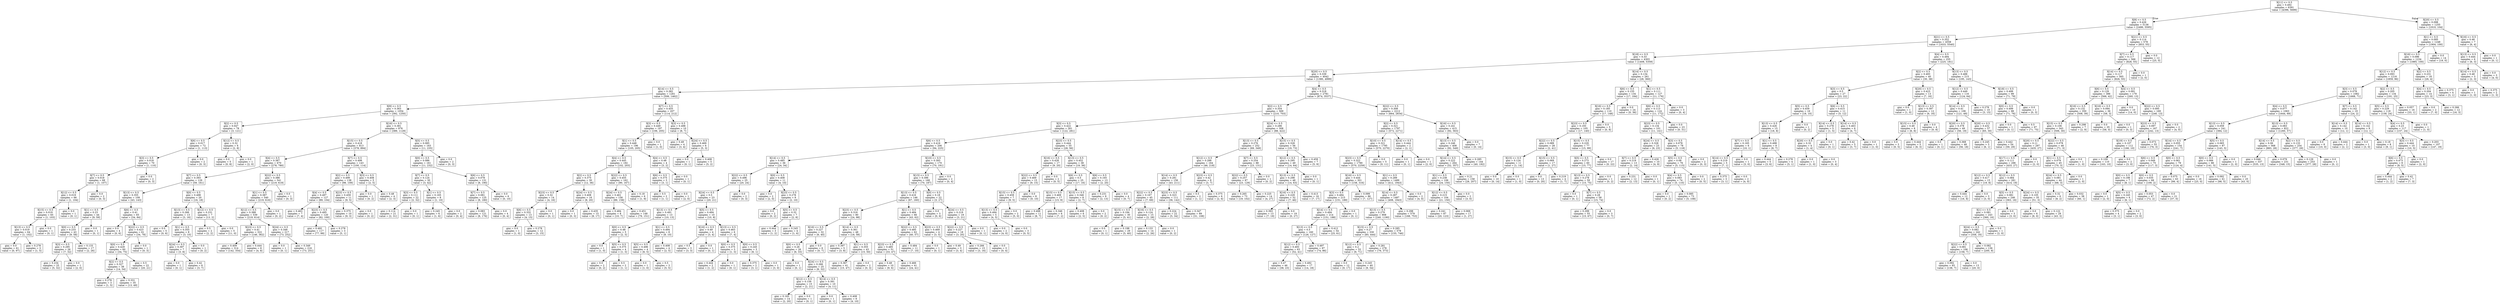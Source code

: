 digraph Tree {
node [shape=box] ;
0 [label="X[11] <= 0.5\ngini = 0.492\nsamples = 6391\nvalue = [4396, 5699]"] ;
1 [label="X[8] <= 0.5\ngini = 0.426\nsamples = 5136\nvalue = [2486, 5595]"] ;
0 -> 1 [labeldistance=2.5, labelangle=45, headlabel="True"] ;
2 [label="X[21] <= 0.5\ngini = 0.352\nsamples = 4558\nvalue = [1633, 5540]"] ;
1 -> 2 ;
3 [label="X[18] <= 0.5\ngini = 0.33\nsamples = 4303\nvalue = [1408, 5359]"] ;
2 -> 3 ;
4 [label="X[20] <= 0.5\ngini = 0.339\nsamples = 4042\nvalue = [1380, 4999]"] ;
3 -> 4 ;
5 [label="X[14] <= 0.5\ngini = 0.382\nsamples = 1261\nvalue = [506, 1462]"] ;
4 -> 5 ;
6 [label="X[9] <= 0.5\ngini = 0.363\nsamples = 1054\nvalue = [392, 1250]"] ;
5 -> 6 ;
7 [label="X[2] <= 0.5\ngini = 0.047\nsamples = 78\nvalue = [3, 121]"] ;
6 -> 7 ;
8 [label="X[6] <= 0.5\ngini = 0.017\nsamples = 72\nvalue = [1, 113]"] ;
7 -> 8 ;
9 [label="X[3] <= 0.5\ngini = 0.018\nsamples = 70\nvalue = [1, 110]"] ;
8 -> 9 ;
10 [label="X[7] <= 0.5\ngini = 0.018\nsamples = 68\nvalue = [1, 107]"] ;
9 -> 10 ;
11 [label="X[12] <= 0.5\ngini = 0.019\nsamples = 66\nvalue = [1, 104]"] ;
10 -> 11 ;
12 [label="X[15] <= 0.5\ngini = 0.019\nsamples = 65\nvalue = [1, 103]"] ;
11 -> 12 ;
13 [label="X[13] <= 0.5\ngini = 0.019\nsamples = 64\nvalue = [1, 102]"] ;
12 -> 13 ;
14 [label="gini = 0.0\nsamples = 61\nvalue = [0, 97]"] ;
13 -> 14 ;
15 [label="gini = 0.278\nsamples = 3\nvalue = [1, 5]"] ;
13 -> 15 ;
16 [label="gini = 0.0\nsamples = 1\nvalue = [0, 1]"] ;
12 -> 16 ;
17 [label="gini = 0.0\nsamples = 1\nvalue = [0, 1]"] ;
11 -> 17 ;
18 [label="gini = 0.0\nsamples = 2\nvalue = [0, 3]"] ;
10 -> 18 ;
19 [label="gini = 0.0\nsamples = 2\nvalue = [0, 3]"] ;
9 -> 19 ;
20 [label="gini = 0.0\nsamples = 2\nvalue = [0, 3]"] ;
8 -> 20 ;
21 [label="X[12] <= 0.5\ngini = 0.32\nsamples = 6\nvalue = [2, 8]"] ;
7 -> 21 ;
22 [label="gini = 0.0\nsamples = 5\nvalue = [0, 8]"] ;
21 -> 22 ;
23 [label="gini = 0.0\nsamples = 1\nvalue = [2, 0]"] ;
21 -> 23 ;
24 [label="X[16] <= 0.5\ngini = 0.381\nsamples = 976\nvalue = [389, 1129]"] ;
6 -> 24 ;
25 [label="X[15] <= 0.5\ngini = 0.418\nsamples = 813\nvalue = [378, 894]"] ;
24 -> 25 ;
26 [label="X[4] <= 0.5\ngini = 0.387\nsamples = 670\nvalue = [278, 780]"] ;
25 -> 26 ;
27 [label="X[7] <= 0.5\ngini = 0.393\nsamples = 129\nvalue = [59, 161]"] ;
26 -> 27 ;
28 [label="X[13] <= 0.5\ngini = 0.355\nsamples = 109\nvalue = [43, 143]"] ;
27 -> 28 ;
29 [label="X[1] <= 0.5\ngini = 0.23\nsamples = 44\nvalue = [9, 59]"] ;
28 -> 29 ;
30 [label="X[0] <= 0.5\ngini = 0.233\nsamples = 43\nvalue = [9, 58]"] ;
29 -> 30 ;
31 [label="X[3] <= 0.5\ngini = 0.295\nsamples = 26\nvalue = [7, 32]"] ;
30 -> 31 ;
32 [label="gini = 0.234\nsamples = 25\nvalue = [5, 32]"] ;
31 -> 32 ;
33 [label="gini = 0.0\nsamples = 1\nvalue = [2, 0]"] ;
31 -> 33 ;
34 [label="gini = 0.133\nsamples = 17\nvalue = [2, 26]"] ;
30 -> 34 ;
35 [label="gini = 0.0\nsamples = 1\nvalue = [0, 1]"] ;
29 -> 35 ;
36 [label="X[6] <= 0.5\ngini = 0.41\nsamples = 65\nvalue = [34, 84]"] ;
28 -> 36 ;
37 [label="gini = 0.0\nsamples = 4\nvalue = [0, 6]"] ;
36 -> 37 ;
38 [label="X[22] <= 0.5\ngini = 0.423\nsamples = 61\nvalue = [34, 78]"] ;
36 -> 38 ;
39 [label="X[0] <= 0.5\ngini = 0.429\nsamples = 60\nvalue = [34, 75]"] ;
38 -> 39 ;
40 [label="X[2] <= 0.5\ngini = 0.327\nsamples = 38\nvalue = [14, 54]"] ;
39 -> 40 ;
41 [label="gini = 0.278\nsamples = 3\nvalue = [1, 5]"] ;
40 -> 41 ;
42 [label="gini = 0.331\nsamples = 35\nvalue = [13, 49]"] ;
40 -> 42 ;
43 [label="gini = 0.5\nsamples = 22\nvalue = [20, 21]"] ;
39 -> 43 ;
44 [label="gini = 0.0\nsamples = 1\nvalue = [0, 3]"] ;
38 -> 44 ;
45 [label="X[0] <= 0.5\ngini = 0.498\nsamples = 20\nvalue = [16, 18]"] ;
27 -> 45 ;
46 [label="X[13] <= 0.5\ngini = 0.266\nsamples = 13\nvalue = [3, 16]"] ;
45 -> 46 ;
47 [label="gini = 0.0\nsamples = 5\nvalue = [0, 6]"] ;
46 -> 47 ;
48 [label="X[1] <= 0.5\ngini = 0.355\nsamples = 8\nvalue = [3, 10]"] ;
46 -> 48 ;
49 [label="X[24] <= 0.5\ngini = 0.397\nsamples = 7\nvalue = [3, 8]"] ;
48 -> 49 ;
50 [label="gini = 0.0\nsamples = 1\nvalue = [0, 1]"] ;
49 -> 50 ;
51 [label="gini = 0.42\nsamples = 6\nvalue = [3, 7]"] ;
49 -> 51 ;
52 [label="gini = 0.0\nsamples = 1\nvalue = [0, 2]"] ;
48 -> 52 ;
53 [label="X[12] <= 0.5\ngini = 0.231\nsamples = 7\nvalue = [13, 2]"] ;
45 -> 53 ;
54 [label="gini = 0.5\nsamples = 2\nvalue = [2, 2]"] ;
53 -> 54 ;
55 [label="gini = 0.0\nsamples = 5\nvalue = [11, 0]"] ;
53 -> 55 ;
56 [label="X[22] <= 0.5\ngini = 0.386\nsamples = 541\nvalue = [219, 619]"] ;
26 -> 56 ;
57 [label="X[1] <= 0.5\ngini = 0.387\nsamples = 540\nvalue = [219, 616]"] ;
56 -> 57 ;
58 [label="X[12] <= 0.5\ngini = 0.388\nsamples = 539\nvalue = [219, 614]"] ;
57 -> 58 ;
59 [label="X[23] <= 0.5\ngini = 0.41\nsamples = 322\nvalue = [146, 362]"] ;
58 -> 59 ;
60 [label="gini = 0.409\nsamples = 314\nvalue = [142, 354]"] ;
59 -> 60 ;
61 [label="gini = 0.444\nsamples = 8\nvalue = [4, 8]"] ;
59 -> 61 ;
62 [label="X[24] <= 0.5\ngini = 0.348\nsamples = 217\nvalue = [73, 252]"] ;
58 -> 62 ;
63 [label="gini = 0.0\nsamples = 1\nvalue = [0, 1]"] ;
62 -> 63 ;
64 [label="gini = 0.349\nsamples = 216\nvalue = [73, 251]"] ;
62 -> 64 ;
65 [label="gini = 0.0\nsamples = 1\nvalue = [0, 2]"] ;
57 -> 65 ;
66 [label="gini = 0.0\nsamples = 1\nvalue = [0, 3]"] ;
56 -> 66 ;
67 [label="X[7] <= 0.5\ngini = 0.498\nsamples = 143\nvalue = [100, 114]"] ;
25 -> 67 ;
68 [label="X[2] <= 0.5\ngini = 0.499\nsamples = 138\nvalue = [98, 109]"] ;
67 -> 68 ;
69 [label="X[4] <= 0.5\ngini = 0.497\nsamples = 127\nvalue = [89, 104]"] ;
68 -> 69 ;
70 [label="gini = 0.463\nsamples = 7\nvalue = [7, 4]"] ;
69 -> 70 ;
71 [label="X[23] <= 0.5\ngini = 0.495\nsamples = 120\nvalue = [82, 100]"] ;
69 -> 71 ;
72 [label="gini = 0.492\nsamples = 117\nvalue = [77, 99]"] ;
71 -> 72 ;
73 [label="gini = 0.278\nsamples = 3\nvalue = [5, 1]"] ;
71 -> 73 ;
74 [label="X[23] <= 0.5\ngini = 0.459\nsamples = 11\nvalue = [9, 5]"] ;
68 -> 74 ;
75 [label="gini = 0.375\nsamples = 10\nvalue = [9, 3]"] ;
74 -> 75 ;
76 [label="gini = 0.0\nsamples = 1\nvalue = [0, 2]"] ;
74 -> 76 ;
77 [label="X[3] <= 0.5\ngini = 0.408\nsamples = 5\nvalue = [2, 5]"] ;
67 -> 77 ;
78 [label="gini = 0.0\nsamples = 1\nvalue = [0, 2]"] ;
77 -> 78 ;
79 [label="gini = 0.48\nsamples = 4\nvalue = [2, 3]"] ;
77 -> 79 ;
80 [label="X[5] <= 0.5\ngini = 0.085\nsamples = 163\nvalue = [11, 235]"] ;
24 -> 80 ;
81 [label="X[0] <= 0.5\ngini = 0.086\nsamples = 161\nvalue = [11, 232]"] ;
80 -> 81 ;
82 [label="X[7] <= 0.5\ngini = 0.124\nsamples = 30\nvalue = [3, 42]"] ;
81 -> 82 ;
83 [label="X[3] <= 0.5\ngini = 0.111\nsamples = 22\nvalue = [2, 32]"] ;
82 -> 83 ;
84 [label="gini = 0.114\nsamples = 21\nvalue = [2, 31]"] ;
83 -> 84 ;
85 [label="gini = 0.0\nsamples = 1\nvalue = [0, 1]"] ;
83 -> 85 ;
86 [label="X[1] <= 0.5\ngini = 0.165\nsamples = 8\nvalue = [1, 10]"] ;
82 -> 86 ;
87 [label="gini = 0.245\nsamples = 6\nvalue = [1, 6]"] ;
86 -> 87 ;
88 [label="gini = 0.0\nsamples = 2\nvalue = [0, 4]"] ;
86 -> 88 ;
89 [label="X[6] <= 0.5\ngini = 0.078\nsamples = 131\nvalue = [8, 190]"] ;
81 -> 89 ;
90 [label="X[7] <= 0.5\ngini = 0.081\nsamples = 125\nvalue = [8, 180]"] ;
89 -> 90 ;
91 [label="gini = 0.083\nsamples = 121\nvalue = [8, 176]"] ;
90 -> 91 ;
92 [label="gini = 0.0\nsamples = 4\nvalue = [0, 4]"] ;
90 -> 92 ;
93 [label="gini = 0.0\nsamples = 6\nvalue = [0, 10]"] ;
89 -> 93 ;
94 [label="gini = 0.0\nsamples = 2\nvalue = [0, 3]"] ;
80 -> 94 ;
95 [label="X[7] <= 0.5\ngini = 0.455\nsamples = 207\nvalue = [114, 212]"] ;
5 -> 95 ;
96 [label="X[3] <= 0.5\ngini = 0.449\nsamples = 197\nvalue = [106, 205]"] ;
95 -> 96 ;
97 [label="X[1] <= 0.5\ngini = 0.448\nsamples = 196\nvalue = [105, 205]"] ;
96 -> 97 ;
98 [label="X[4] <= 0.5\ngini = 0.445\nsamples = 192\nvalue = [102, 203]"] ;
97 -> 98 ;
99 [label="X[2] <= 0.5\ngini = 0.375\nsamples = 30\nvalue = [12, 36]"] ;
98 -> 99 ;
100 [label="X[23] <= 0.5\ngini = 0.32\nsamples = 14\nvalue = [4, 16]"] ;
99 -> 100 ;
101 [label="X[6] <= 0.5\ngini = 0.332\nsamples = 13\nvalue = [4, 15]"] ;
100 -> 101 ;
102 [label="gini = 0.0\nsamples = 1\nvalue = [1, 0]"] ;
101 -> 102 ;
103 [label="gini = 0.278\nsamples = 12\nvalue = [3, 15]"] ;
101 -> 103 ;
104 [label="gini = 0.0\nsamples = 1\nvalue = [0, 1]"] ;
100 -> 104 ;
105 [label="X[24] <= 0.5\ngini = 0.408\nsamples = 16\nvalue = [8, 20]"] ;
99 -> 105 ;
106 [label="gini = 0.0\nsamples = 1\nvalue = [0, 3]"] ;
105 -> 106 ;
107 [label="gini = 0.435\nsamples = 15\nvalue = [8, 17]"] ;
105 -> 107 ;
108 [label="X[22] <= 0.5\ngini = 0.455\nsamples = 162\nvalue = [90, 167]"] ;
98 -> 108 ;
109 [label="X[24] <= 0.5\ngini = 0.461\nsamples = 156\nvalue = [89, 158]"] ;
108 -> 109 ;
110 [label="gini = 0.484\nsamples = 8\nvalue = [10, 7]"] ;
109 -> 110 ;
111 [label="gini = 0.451\nsamples = 148\nvalue = [79, 151]"] ;
109 -> 111 ;
112 [label="gini = 0.18\nsamples = 6\nvalue = [1, 9]"] ;
108 -> 112 ;
113 [label="X[4] <= 0.5\ngini = 0.48\nsamples = 4\nvalue = [3, 2]"] ;
97 -> 113 ;
114 [label="X[6] <= 0.5\ngini = 0.375\nsamples = 3\nvalue = [3, 1]"] ;
113 -> 114 ;
115 [label="gini = 0.5\nsamples = 2\nvalue = [1, 1]"] ;
114 -> 115 ;
116 [label="gini = 0.0\nsamples = 1\nvalue = [2, 0]"] ;
114 -> 116 ;
117 [label="gini = 0.0\nsamples = 1\nvalue = [0, 1]"] ;
113 -> 117 ;
118 [label="gini = 0.0\nsamples = 1\nvalue = [1, 0]"] ;
96 -> 118 ;
119 [label="X[3] <= 0.5\ngini = 0.498\nsamples = 10\nvalue = [8, 7]"] ;
95 -> 119 ;
120 [label="gini = 0.49\nsamples = 4\nvalue = [3, 4]"] ;
119 -> 120 ;
121 [label="X[24] <= 0.5\ngini = 0.469\nsamples = 6\nvalue = [5, 3]"] ;
119 -> 121 ;
122 [label="gini = 0.0\nsamples = 1\nvalue = [0, 1]"] ;
121 -> 122 ;
123 [label="gini = 0.408\nsamples = 5\nvalue = [5, 2]"] ;
121 -> 123 ;
124 [label="X[4] <= 0.5\ngini = 0.318\nsamples = 2781\nvalue = [874, 3537]"] ;
4 -> 124 ;
125 [label="X[2] <= 0.5\ngini = 0.354\nsamples = 569\nvalue = [210, 703]"] ;
124 -> 125 ;
126 [label="X[3] <= 0.5\ngini = 0.422\nsamples = 261\nvalue = [122, 281]"] ;
125 -> 126 ;
127 [label="X[6] <= 0.5\ngini = 0.416\nsamples = 206\nvalue = [94, 225]"] ;
126 -> 127 ;
128 [label="X[14] <= 0.5\ngini = 0.485\nsamples = 36\nvalue = [24, 34]"] ;
127 -> 128 ;
129 [label="X[22] <= 0.5\ngini = 0.496\nsamples = 25\nvalue = [20, 24]"] ;
128 -> 129 ;
130 [label="X[24] <= 0.5\ngini = 0.5\nsamples = 23\nvalue = [20, 21]"] ;
129 -> 130 ;
131 [label="X[13] <= 0.5\ngini = 0.491\nsamples = 13\nvalue = [10, 13]"] ;
130 -> 131 ;
132 [label="X[0] <= 0.5\ngini = 0.48\nsamples = 5\nvalue = [2, 3]"] ;
131 -> 132 ;
133 [label="gini = 0.0\nsamples = 1\nvalue = [1, 0]"] ;
132 -> 133 ;
134 [label="X[5] <= 0.5\ngini = 0.375\nsamples = 4\nvalue = [1, 3]"] ;
132 -> 134 ;
135 [label="gini = 0.0\nsamples = 2\nvalue = [0, 2]"] ;
134 -> 135 ;
136 [label="gini = 0.5\nsamples = 2\nvalue = [1, 1]"] ;
134 -> 136 ;
137 [label="X[1] <= 0.5\ngini = 0.494\nsamples = 8\nvalue = [8, 10]"] ;
131 -> 137 ;
138 [label="X[5] <= 0.5\ngini = 0.496\nsamples = 4\nvalue = [6, 5]"] ;
137 -> 138 ;
139 [label="gini = 0.0\nsamples = 1\nvalue = [1, 0]"] ;
138 -> 139 ;
140 [label="gini = 0.5\nsamples = 3\nvalue = [5, 5]"] ;
138 -> 140 ;
141 [label="gini = 0.408\nsamples = 4\nvalue = [2, 5]"] ;
137 -> 141 ;
142 [label="X[5] <= 0.5\ngini = 0.494\nsamples = 10\nvalue = [10, 8]"] ;
130 -> 142 ;
143 [label="X[16] <= 0.5\ngini = 0.49\nsamples = 4\nvalue = [3, 4]"] ;
142 -> 143 ;
144 [label="gini = 0.5\nsamples = 3\nvalue = [3, 3]"] ;
143 -> 144 ;
145 [label="gini = 0.0\nsamples = 1\nvalue = [0, 1]"] ;
143 -> 145 ;
146 [label="X[13] <= 0.5\ngini = 0.463\nsamples = 6\nvalue = [7, 4]"] ;
142 -> 146 ;
147 [label="X[0] <= 0.5\ngini = 0.375\nsamples = 3\nvalue = [1, 3]"] ;
146 -> 147 ;
148 [label="gini = 0.444\nsamples = 2\nvalue = [1, 2]"] ;
147 -> 148 ;
149 [label="gini = 0.0\nsamples = 1\nvalue = [0, 1]"] ;
147 -> 149 ;
150 [label="X[0] <= 0.5\ngini = 0.245\nsamples = 3\nvalue = [6, 1]"] ;
146 -> 150 ;
151 [label="gini = 0.375\nsamples = 2\nvalue = [3, 1]"] ;
150 -> 151 ;
152 [label="gini = 0.0\nsamples = 1\nvalue = [3, 0]"] ;
150 -> 152 ;
153 [label="gini = 0.0\nsamples = 2\nvalue = [0, 3]"] ;
129 -> 153 ;
154 [label="X[0] <= 0.5\ngini = 0.408\nsamples = 11\nvalue = [4, 10]"] ;
128 -> 154 ;
155 [label="gini = 0.0\nsamples = 2\nvalue = [2, 0]"] ;
154 -> 155 ;
156 [label="X[23] <= 0.5\ngini = 0.278\nsamples = 9\nvalue = [2, 10]"] ;
154 -> 156 ;
157 [label="gini = 0.0\nsamples = 2\nvalue = [0, 2]"] ;
156 -> 157 ;
158 [label="X[5] <= 0.5\ngini = 0.32\nsamples = 7\nvalue = [2, 8]"] ;
156 -> 158 ;
159 [label="gini = 0.444\nsamples = 3\nvalue = [1, 2]"] ;
158 -> 159 ;
160 [label="gini = 0.245\nsamples = 4\nvalue = [1, 6]"] ;
158 -> 160 ;
161 [label="X[10] <= 0.5\ngini = 0.393\nsamples = 170\nvalue = [70, 191]"] ;
127 -> 161 ;
162 [label="X[15] <= 0.5\ngini = 0.396\nsamples = 168\nvalue = [70, 187]"] ;
161 -> 162 ;
163 [label="X[13] <= 0.5\ngini = 0.416\nsamples = 146\nvalue = [67, 160]"] ;
162 -> 163 ;
164 [label="X[23] <= 0.5\ngini = 0.316\nsamples = 80\nvalue = [24, 98]"] ;
163 -> 164 ;
165 [label="X[16] <= 0.5\ngini = 0.227\nsamples = 32\nvalue = [6, 40]"] ;
164 -> 165 ;
166 [label="X[0] <= 0.5\ngini = 0.26\nsamples = 26\nvalue = [6, 33]"] ;
165 -> 166 ;
167 [label="gini = 0.0\nsamples = 1\nvalue = [0, 1]"] ;
166 -> 167 ;
168 [label="X[24] <= 0.5\ngini = 0.266\nsamples = 25\nvalue = [6, 32]"] ;
166 -> 168 ;
169 [label="X[12] <= 0.5\ngini = 0.159\nsamples = 15\nvalue = [2, 21]"] ;
168 -> 169 ;
170 [label="gini = 0.165\nsamples = 14\nvalue = [2, 20]"] ;
169 -> 170 ;
171 [label="gini = 0.0\nsamples = 1\nvalue = [0, 1]"] ;
169 -> 171 ;
172 [label="X[14] <= 0.5\ngini = 0.391\nsamples = 10\nvalue = [4, 11]"] ;
168 -> 172 ;
173 [label="gini = 0.0\nsamples = 1\nvalue = [0, 1]"] ;
172 -> 173 ;
174 [label="gini = 0.408\nsamples = 9\nvalue = [4, 10]"] ;
172 -> 174 ;
175 [label="gini = 0.0\nsamples = 6\nvalue = [0, 7]"] ;
165 -> 175 ;
176 [label="X[14] <= 0.5\ngini = 0.361\nsamples = 48\nvalue = [18, 58]"] ;
164 -> 176 ;
177 [label="gini = 0.397\nsamples = 5\nvalue = [3, 8]"] ;
176 -> 177 ;
178 [label="X[1] <= 0.5\ngini = 0.355\nsamples = 43\nvalue = [15, 50]"] ;
176 -> 178 ;
179 [label="gini = 0.367\nsamples = 41\nvalue = [15, 47]"] ;
178 -> 179 ;
180 [label="gini = 0.0\nsamples = 2\nvalue = [0, 3]"] ;
178 -> 180 ;
181 [label="X[1] <= 0.5\ngini = 0.484\nsamples = 66\nvalue = [43, 62]"] ;
163 -> 181 ;
182 [label="X[22] <= 0.5\ngini = 0.485\nsamples = 62\nvalue = [40, 57]"] ;
181 -> 182 ;
183 [label="X[23] <= 0.5\ngini = 0.485\nsamples = 51\nvalue = [33, 47]"] ;
182 -> 183 ;
184 [label="gini = 0.48\nsamples = 10\nvalue = [9, 6]"] ;
183 -> 184 ;
185 [label="gini = 0.466\nsamples = 41\nvalue = [24, 41]"] ;
183 -> 185 ;
186 [label="gini = 0.484\nsamples = 11\nvalue = [7, 10]"] ;
182 -> 186 ;
187 [label="X[23] <= 0.5\ngini = 0.469\nsamples = 4\nvalue = [3, 5]"] ;
181 -> 187 ;
188 [label="gini = 0.0\nsamples = 1\nvalue = [0, 1]"] ;
187 -> 188 ;
189 [label="gini = 0.49\nsamples = 3\nvalue = [3, 4]"] ;
187 -> 189 ;
190 [label="X[0] <= 0.5\ngini = 0.18\nsamples = 22\nvalue = [3, 27]"] ;
162 -> 190 ;
191 [label="gini = 0.0\nsamples = 3\nvalue = [0, 6]"] ;
190 -> 191 ;
192 [label="X[24] <= 0.5\ngini = 0.219\nsamples = 19\nvalue = [3, 21]"] ;
190 -> 192 ;
193 [label="X[22] <= 0.5\ngini = 0.227\nsamples = 18\nvalue = [3, 20]"] ;
192 -> 193 ;
194 [label="gini = 0.266\nsamples = 15\nvalue = [3, 16]"] ;
193 -> 194 ;
195 [label="gini = 0.0\nsamples = 3\nvalue = [0, 4]"] ;
193 -> 195 ;
196 [label="gini = 0.0\nsamples = 1\nvalue = [0, 1]"] ;
192 -> 196 ;
197 [label="gini = 0.0\nsamples = 2\nvalue = [0, 4]"] ;
161 -> 197 ;
198 [label="X[23] <= 0.5\ngini = 0.444\nsamples = 55\nvalue = [28, 56]"] ;
126 -> 198 ;
199 [label="X[16] <= 0.5\ngini = 0.428\nsamples = 17\nvalue = [9, 20]"] ;
198 -> 199 ;
200 [label="X[22] <= 0.5\ngini = 0.469\nsamples = 15\nvalue = [9, 15]"] ;
199 -> 200 ;
201 [label="X[15] <= 0.5\ngini = 0.459\nsamples = 7\nvalue = [9, 5]"] ;
200 -> 201 ;
202 [label="X[13] <= 0.5\ngini = 0.494\nsamples = 5\nvalue = [4, 5]"] ;
201 -> 202 ;
203 [label="gini = 0.0\nsamples = 2\nvalue = [4, 0]"] ;
202 -> 203 ;
204 [label="gini = 0.0\nsamples = 3\nvalue = [0, 5]"] ;
202 -> 204 ;
205 [label="gini = 0.0\nsamples = 2\nvalue = [5, 0]"] ;
201 -> 205 ;
206 [label="gini = 0.0\nsamples = 8\nvalue = [0, 10]"] ;
200 -> 206 ;
207 [label="gini = 0.0\nsamples = 2\nvalue = [0, 5]"] ;
199 -> 207 ;
208 [label="X[13] <= 0.5\ngini = 0.452\nsamples = 38\nvalue = [19, 36]"] ;
198 -> 208 ;
209 [label="X[6] <= 0.5\ngini = 0.5\nsamples = 25\nvalue = [17, 16]"] ;
208 -> 209 ;
210 [label="X[15] <= 0.5\ngini = 0.469\nsamples = 17\nvalue = [15, 9]"] ;
209 -> 210 ;
211 [label="gini = 0.498\nsamples = 11\nvalue = [8, 7]"] ;
210 -> 211 ;
212 [label="gini = 0.346\nsamples = 6\nvalue = [7, 2]"] ;
210 -> 212 ;
213 [label="X[15] <= 0.5\ngini = 0.346\nsamples = 8\nvalue = [2, 7]"] ;
209 -> 213 ;
214 [label="gini = 0.408\nsamples = 6\nvalue = [2, 5]"] ;
213 -> 214 ;
215 [label="gini = 0.0\nsamples = 2\nvalue = [0, 2]"] ;
213 -> 215 ;
216 [label="X[6] <= 0.5\ngini = 0.165\nsamples = 13\nvalue = [2, 20]"] ;
208 -> 216 ;
217 [label="gini = 0.231\nsamples = 9\nvalue = [2, 13]"] ;
216 -> 217 ;
218 [label="gini = 0.0\nsamples = 4\nvalue = [0, 7]"] ;
216 -> 218 ;
219 [label="X[24] <= 0.5\ngini = 0.286\nsamples = 308\nvalue = [88, 422]"] ;
125 -> 219 ;
220 [label="X[13] <= 0.5\ngini = 0.276\nsamples = 252\nvalue = [69, 349]"] ;
219 -> 220 ;
221 [label="X[12] <= 0.5\ngini = 0.288\nsamples = 164\nvalue = [46, 218]"] ;
220 -> 221 ;
222 [label="X[14] <= 0.5\ngini = 0.281\nsamples = 156\nvalue = [43, 211]"] ;
221 -> 222 ;
223 [label="X[22] <= 0.5\ngini = 0.167\nsamples = 45\nvalue = [7, 69]"] ;
222 -> 223 ;
224 [label="X[15] <= 0.5\ngini = 0.194\nsamples = 30\nvalue = [5, 41]"] ;
223 -> 224 ;
225 [label="gini = 0.0\nsamples = 1\nvalue = [0, 1]"] ;
224 -> 225 ;
226 [label="gini = 0.198\nsamples = 29\nvalue = [5, 40]"] ;
224 -> 226 ;
227 [label="X[16] <= 0.5\ngini = 0.124\nsamples = 15\nvalue = [2, 28]"] ;
223 -> 227 ;
228 [label="gini = 0.133\nsamples = 14\nvalue = [2, 26]"] ;
227 -> 228 ;
229 [label="gini = 0.0\nsamples = 1\nvalue = [0, 2]"] ;
227 -> 229 ;
230 [label="X[23] <= 0.5\ngini = 0.323\nsamples = 111\nvalue = [36, 142]"] ;
222 -> 230 ;
231 [label="gini = 0.224\nsamples = 22\nvalue = [5, 34]"] ;
230 -> 231 ;
232 [label="gini = 0.347\nsamples = 89\nvalue = [31, 108]"] ;
230 -> 232 ;
233 [label="X[23] <= 0.5\ngini = 0.42\nsamples = 8\nvalue = [3, 7]"] ;
221 -> 233 ;
234 [label="gini = 0.5\nsamples = 2\nvalue = [1, 1]"] ;
233 -> 234 ;
235 [label="gini = 0.375\nsamples = 6\nvalue = [2, 6]"] ;
233 -> 235 ;
236 [label="X[7] <= 0.5\ngini = 0.254\nsamples = 88\nvalue = [23, 131]"] ;
220 -> 236 ;
237 [label="X[22] <= 0.5\ngini = 0.257\nsamples = 87\nvalue = [23, 129]"] ;
236 -> 237 ;
238 [label="gini = 0.265\nsamples = 73\nvalue = [19, 102]"] ;
237 -> 238 ;
239 [label="gini = 0.225\nsamples = 14\nvalue = [4, 27]"] ;
237 -> 239 ;
240 [label="gini = 0.0\nsamples = 1\nvalue = [0, 2]"] ;
236 -> 240 ;
241 [label="X[15] <= 0.5\ngini = 0.328\nsamples = 56\nvalue = [19, 73]"] ;
219 -> 241 ;
242 [label="X[12] <= 0.5\ngini = 0.295\nsamples = 49\nvalue = [14, 64]"] ;
241 -> 242 ;
243 [label="X[13] <= 0.5\ngini = 0.298\nsamples = 48\nvalue = [14, 63]"] ;
242 -> 243 ;
244 [label="X[16] <= 0.5\ngini = 0.229\nsamples = 32\nvalue = [7, 46]"] ;
243 -> 244 ;
245 [label="gini = 0.393\nsamples = 13\nvalue = [7, 19]"] ;
244 -> 245 ;
246 [label="gini = 0.0\nsamples = 19\nvalue = [0, 27]"] ;
244 -> 246 ;
247 [label="gini = 0.413\nsamples = 16\nvalue = [7, 17]"] ;
243 -> 247 ;
248 [label="gini = 0.0\nsamples = 1\nvalue = [0, 1]"] ;
242 -> 248 ;
249 [label="gini = 0.459\nsamples = 7\nvalue = [5, 9]"] ;
241 -> 249 ;
250 [label="X[22] <= 0.5\ngini = 0.308\nsamples = 2212\nvalue = [664, 2834]"] ;
124 -> 250 ;
251 [label="X[2] <= 0.5\ngini = 0.321\nsamples = 1797\nvalue = [572, 2271]"] ;
250 -> 251 ;
252 [label="X[10] <= 0.5\ngini = 0.321\nsamples = 1795\nvalue = [570, 2270]"] ;
251 -> 252 ;
253 [label="X[23] <= 0.5\ngini = 0.322\nsamples = 1790\nvalue = [570, 2259]"] ;
252 -> 253 ;
254 [label="X[16] <= 0.5\ngini = 0.444\nsamples = 301\nvalue = [158, 316]"] ;
253 -> 254 ;
255 [label="X[3] <= 0.5\ngini = 0.494\nsamples = 215\nvalue = [151, 189]"] ;
254 -> 255 ;
256 [label="X[14] <= 0.5\ngini = 0.494\nsamples = 214\nvalue = [151, 188]"] ;
255 -> 256 ;
257 [label="X[13] <= 0.5\ngini = 0.5\nsamples = 160\nvalue = [126, 127]"] ;
256 -> 257 ;
258 [label="X[12] <= 0.5\ngini = 0.493\nsamples = 63\nvalue = [52, 41]"] ;
257 -> 258 ;
259 [label="gini = 0.47\nsamples = 46\nvalue = [38, 23]"] ;
258 -> 259 ;
260 [label="gini = 0.492\nsamples = 17\nvalue = [14, 18]"] ;
258 -> 260 ;
261 [label="gini = 0.497\nsamples = 97\nvalue = [74, 86]"] ;
257 -> 261 ;
262 [label="gini = 0.412\nsamples = 54\nvalue = [25, 61]"] ;
256 -> 262 ;
263 [label="gini = 0.0\nsamples = 1\nvalue = [0, 1]"] ;
255 -> 263 ;
264 [label="gini = 0.099\nsamples = 86\nvalue = [7, 127]"] ;
254 -> 264 ;
265 [label="X[1] <= 0.5\ngini = 0.289\nsamples = 1489\nvalue = [412, 1943]"] ;
253 -> 265 ;
266 [label="X[14] <= 0.5\ngini = 0.287\nsamples = 1487\nvalue = [408, 1943]"] ;
265 -> 266 ;
267 [label="X[13] <= 0.5\ngini = 0.279\nsamples = 908\nvalue = [240, 1190]"] ;
266 -> 267 ;
268 [label="X[15] <= 0.5\ngini = 0.27\nsamples = 330\nvalue = [85, 444]"] ;
267 -> 268 ;
269 [label="X[12] <= 0.5\ngini = 0.2\nsamples = 52\nvalue = [9, 71]"] ;
268 -> 269 ;
270 [label="gini = 0.0\nsamples = 12\nvalue = [0, 17]"] ;
269 -> 270 ;
271 [label="gini = 0.245\nsamples = 40\nvalue = [9, 54]"] ;
269 -> 271 ;
272 [label="gini = 0.281\nsamples = 278\nvalue = [76, 373]"] ;
268 -> 272 ;
273 [label="gini = 0.285\nsamples = 578\nvalue = [155, 746]"] ;
267 -> 273 ;
274 [label="gini = 0.298\nsamples = 579\nvalue = [168, 753]"] ;
266 -> 274 ;
275 [label="gini = 0.0\nsamples = 2\nvalue = [4, 0]"] ;
265 -> 275 ;
276 [label="gini = 0.0\nsamples = 5\nvalue = [0, 11]"] ;
252 -> 276 ;
277 [label="X[14] <= 0.5\ngini = 0.444\nsamples = 2\nvalue = [2, 1]"] ;
251 -> 277 ;
278 [label="gini = 0.0\nsamples = 1\nvalue = [0, 1]"] ;
277 -> 278 ;
279 [label="gini = 0.0\nsamples = 1\nvalue = [2, 0]"] ;
277 -> 279 ;
280 [label="X[16] <= 0.5\ngini = 0.241\nsamples = 415\nvalue = [92, 563]"] ;
250 -> 280 ;
281 [label="X[13] <= 0.5\ngini = 0.246\nsamples = 408\nvalue = [92, 549]"] ;
280 -> 281 ;
282 [label="X[14] <= 0.5\ngini = 0.222\nsamples = 264\nvalue = [52, 357]"] ;
281 -> 282 ;
283 [label="X[1] <= 0.5\ngini = 0.238\nsamples = 106\nvalue = [24, 150]"] ;
282 -> 283 ;
284 [label="X[12] <= 0.5\ngini = 0.215\nsamples = 104\nvalue = [21, 150]"] ;
283 -> 284 ;
285 [label="gini = 0.241\nsamples = 87\nvalue = [20, 123]"] ;
284 -> 285 ;
286 [label="gini = 0.069\nsamples = 17\nvalue = [1, 27]"] ;
284 -> 286 ;
287 [label="gini = 0.0\nsamples = 2\nvalue = [3, 0]"] ;
283 -> 287 ;
288 [label="gini = 0.21\nsamples = 158\nvalue = [28, 207]"] ;
282 -> 288 ;
289 [label="gini = 0.285\nsamples = 144\nvalue = [40, 192]"] ;
281 -> 289 ;
290 [label="gini = 0.0\nsamples = 7\nvalue = [0, 14]"] ;
280 -> 290 ;
291 [label="X[14] <= 0.5\ngini = 0.134\nsamples = 261\nvalue = [28, 360]"] ;
3 -> 291 ;
292 [label="X[6] <= 0.5\ngini = 0.155\nsamples = 134\nvalue = [17, 184]"] ;
291 -> 292 ;
293 [label="X[16] <= 0.5\ngini = 0.185\nsamples = 110\nvalue = [17, 148]"] ;
292 -> 293 ;
294 [label="X[23] <= 0.5\ngini = 0.193\nsamples = 105\nvalue = [17, 140]"] ;
293 -> 294 ;
295 [label="X[22] <= 0.5\ngini = 0.089\nsamples = 28\nvalue = [2, 41]"] ;
294 -> 295 ;
296 [label="X[15] <= 0.5\ngini = 0.124\nsamples = 11\nvalue = [1, 14]"] ;
295 -> 296 ;
297 [label="gini = 0.0\nsamples = 10\nvalue = [0, 14]"] ;
296 -> 297 ;
298 [label="gini = 0.0\nsamples = 1\nvalue = [1, 0]"] ;
296 -> 298 ;
299 [label="X[15] <= 0.5\ngini = 0.069\nsamples = 17\nvalue = [1, 27]"] ;
295 -> 299 ;
300 [label="gini = 0.0\nsamples = 13\nvalue = [0, 20]"] ;
299 -> 300 ;
301 [label="gini = 0.219\nsamples = 4\nvalue = [1, 7]"] ;
299 -> 301 ;
302 [label="X[15] <= 0.5\ngini = 0.229\nsamples = 77\nvalue = [15, 99]"] ;
294 -> 302 ;
303 [label="X[5] <= 0.5\ngini = 0.273\nsamples = 60\nvalue = [15, 77]"] ;
302 -> 303 ;
304 [label="X[13] <= 0.5\ngini = 0.278\nsamples = 59\nvalue = [15, 75]"] ;
303 -> 304 ;
305 [label="gini = 0.0\nsamples = 1\nvalue = [0, 1]"] ;
304 -> 305 ;
306 [label="X[7] <= 0.5\ngini = 0.28\nsamples = 58\nvalue = [15, 74]"] ;
304 -> 306 ;
307 [label="gini = 0.299\nsamples = 55\nvalue = [15, 67]"] ;
306 -> 307 ;
308 [label="gini = 0.0\nsamples = 3\nvalue = [0, 7]"] ;
306 -> 308 ;
309 [label="gini = 0.0\nsamples = 1\nvalue = [0, 2]"] ;
303 -> 309 ;
310 [label="gini = 0.0\nsamples = 17\nvalue = [0, 22]"] ;
302 -> 310 ;
311 [label="gini = 0.0\nsamples = 5\nvalue = [0, 8]"] ;
293 -> 311 ;
312 [label="gini = 0.0\nsamples = 24\nvalue = [0, 36]"] ;
292 -> 312 ;
313 [label="X[1] <= 0.5\ngini = 0.111\nsamples = 127\nvalue = [11, 176]"] ;
291 -> 313 ;
314 [label="X[6] <= 0.5\ngini = 0.113\nsamples = 124\nvalue = [11, 172]"] ;
313 -> 314 ;
315 [label="X[23] <= 0.5\ngini = 0.134\nsamples = 101\nvalue = [11, 141]"] ;
314 -> 315 ;
316 [label="X[24] <= 0.5\ngini = 0.328\nsamples = 23\nvalue = [6, 23]"] ;
315 -> 316 ;
317 [label="X[7] <= 0.5\ngini = 0.219\nsamples = 13\nvalue = [2, 14]"] ;
316 -> 317 ;
318 [label="gini = 0.231\nsamples = 12\nvalue = [2, 13]"] ;
317 -> 318 ;
319 [label="gini = 0.0\nsamples = 1\nvalue = [0, 1]"] ;
317 -> 319 ;
320 [label="gini = 0.426\nsamples = 10\nvalue = [4, 9]"] ;
316 -> 320 ;
321 [label="X[3] <= 0.5\ngini = 0.078\nsamples = 78\nvalue = [5, 118]"] ;
315 -> 321 ;
322 [label="X[5] <= 0.5\ngini = 0.08\nsamples = 76\nvalue = [5, 115]"] ;
321 -> 322 ;
323 [label="X[4] <= 0.5\ngini = 0.083\nsamples = 74\nvalue = [5, 110]"] ;
322 -> 323 ;
324 [label="gini = 0.0\nsamples = 1\nvalue = [0, 2]"] ;
323 -> 324 ;
325 [label="gini = 0.085\nsamples = 73\nvalue = [5, 108]"] ;
323 -> 325 ;
326 [label="gini = 0.0\nsamples = 2\nvalue = [0, 5]"] ;
322 -> 326 ;
327 [label="gini = 0.0\nsamples = 2\nvalue = [0, 3]"] ;
321 -> 327 ;
328 [label="gini = 0.0\nsamples = 23\nvalue = [0, 31]"] ;
314 -> 328 ;
329 [label="gini = 0.0\nsamples = 3\nvalue = [0, 4]"] ;
313 -> 329 ;
330 [label="X[4] <= 0.5\ngini = 0.494\nsamples = 255\nvalue = [225, 181]"] ;
2 -> 330 ;
331 [label="X[2] <= 0.5\ngini = 0.493\nsamples = 40\nvalue = [30, 38]"] ;
330 -> 331 ;
332 [label="X[3] <= 0.5\ngini = 0.5\nsamples = 27\nvalue = [23, 22]"] ;
331 -> 332 ;
333 [label="X[5] <= 0.5\ngini = 0.459\nsamples = 16\nvalue = [18, 10]"] ;
332 -> 333 ;
334 [label="X[13] <= 0.5\ngini = 0.426\nsamples = 15\nvalue = [18, 8]"] ;
333 -> 334 ;
335 [label="X[7] <= 0.5\ngini = 0.165\nsamples = 6\nvalue = [10, 1]"] ;
334 -> 335 ;
336 [label="X[14] <= 0.5\ngini = 0.219\nsamples = 5\nvalue = [7, 1]"] ;
335 -> 336 ;
337 [label="gini = 0.375\nsamples = 3\nvalue = [3, 1]"] ;
336 -> 337 ;
338 [label="gini = 0.0\nsamples = 2\nvalue = [4, 0]"] ;
336 -> 338 ;
339 [label="gini = 0.0\nsamples = 1\nvalue = [3, 0]"] ;
335 -> 339 ;
340 [label="X[1] <= 0.5\ngini = 0.498\nsamples = 9\nvalue = [8, 7]"] ;
334 -> 340 ;
341 [label="gini = 0.444\nsamples = 5\nvalue = [3, 6]"] ;
340 -> 341 ;
342 [label="gini = 0.278\nsamples = 4\nvalue = [5, 1]"] ;
340 -> 342 ;
343 [label="gini = 0.0\nsamples = 1\nvalue = [0, 2]"] ;
333 -> 343 ;
344 [label="X[6] <= 0.5\ngini = 0.415\nsamples = 11\nvalue = [5, 12]"] ;
332 -> 344 ;
345 [label="X[14] <= 0.5\ngini = 0.278\nsamples = 5\nvalue = [1, 5]"] ;
344 -> 345 ;
346 [label="X[20] <= 0.5\ngini = 0.32\nsamples = 4\nvalue = [1, 4]"] ;
345 -> 346 ;
347 [label="gini = 0.0\nsamples = 1\nvalue = [1, 0]"] ;
346 -> 347 ;
348 [label="gini = 0.0\nsamples = 3\nvalue = [0, 4]"] ;
346 -> 348 ;
349 [label="gini = 0.0\nsamples = 1\nvalue = [0, 1]"] ;
345 -> 349 ;
350 [label="X[14] <= 0.5\ngini = 0.463\nsamples = 6\nvalue = [4, 7]"] ;
344 -> 350 ;
351 [label="gini = 0.42\nsamples = 5\nvalue = [3, 7]"] ;
350 -> 351 ;
352 [label="gini = 0.0\nsamples = 1\nvalue = [1, 0]"] ;
350 -> 352 ;
353 [label="X[20] <= 0.5\ngini = 0.423\nsamples = 13\nvalue = [7, 16]"] ;
331 -> 353 ;
354 [label="gini = 0.0\nsamples = 1\nvalue = [1, 0]"] ;
353 -> 354 ;
355 [label="X[13] <= 0.5\ngini = 0.397\nsamples = 12\nvalue = [6, 16]"] ;
353 -> 355 ;
356 [label="X[15] <= 0.5\ngini = 0.49\nsamples = 8\nvalue = [6, 8]"] ;
355 -> 356 ;
357 [label="gini = 0.0\nsamples = 3\nvalue = [0, 5]"] ;
356 -> 357 ;
358 [label="gini = 0.444\nsamples = 5\nvalue = [6, 3]"] ;
356 -> 358 ;
359 [label="gini = 0.0\nsamples = 4\nvalue = [0, 8]"] ;
355 -> 359 ;
360 [label="X[13] <= 0.5\ngini = 0.488\nsamples = 215\nvalue = [195, 143]"] ;
330 -> 360 ;
361 [label="X[12] <= 0.5\ngini = 0.449\nsamples = 116\nvalue = [124, 64]"] ;
360 -> 361 ;
362 [label="X[14] <= 0.5\ngini = 0.41\nsamples = 106\nvalue = [121, 49]"] ;
361 -> 362 ;
363 [label="X[20] <= 0.5\ngini = 0.378\nsamples = 49\nvalue = [56, 19]"] ;
362 -> 363 ;
364 [label="gini = 0.0\nsamples = 1\nvalue = [0, 1]"] ;
363 -> 364 ;
365 [label="gini = 0.368\nsamples = 48\nvalue = [56, 18]"] ;
363 -> 365 ;
366 [label="X[20] <= 0.5\ngini = 0.432\nsamples = 57\nvalue = [65, 30]"] ;
362 -> 366 ;
367 [label="gini = 0.245\nsamples = 3\nvalue = [6, 1]"] ;
366 -> 367 ;
368 [label="gini = 0.442\nsamples = 54\nvalue = [59, 29]"] ;
366 -> 368 ;
369 [label="gini = 0.278\nsamples = 10\nvalue = [3, 15]"] ;
361 -> 369 ;
370 [label="X[18] <= 0.5\ngini = 0.499\nsamples = 99\nvalue = [71, 79]"] ;
360 -> 370 ;
371 [label="X[0] <= 0.5\ngini = 0.499\nsamples = 98\nvalue = [71, 76]"] ;
370 -> 371 ;
372 [label="gini = 0.0\nsamples = 1\nvalue = [0, 1]"] ;
371 -> 372 ;
373 [label="gini = 0.5\nsamples = 97\nvalue = [71, 75]"] ;
371 -> 373 ;
374 [label="gini = 0.0\nsamples = 1\nvalue = [0, 3]"] ;
370 -> 374 ;
375 [label="X[21] <= 0.5\ngini = 0.114\nsamples = 578\nvalue = [853, 55]"] ;
1 -> 375 ;
376 [label="X[7] <= 0.5\ngini = 0.117\nsamples = 566\nvalue = [828, 55]"] ;
375 -> 376 ;
377 [label="X[14] <= 0.5\ngini = 0.117\nsamples = 565\nvalue = [826, 55]"] ;
376 -> 377 ;
378 [label="X[6] <= 0.5\ngini = 0.129\nsamples = 386\nvalue = [566, 42]"] ;
377 -> 378 ;
379 [label="X[16] <= 0.5\ngini = 0.132\nsamples = 350\nvalue = [508, 39]"] ;
378 -> 379 ;
380 [label="X[15] <= 0.5\ngini = 0.106\nsamples = 343\nvalue = [506, 30]"] ;
379 -> 380 ;
381 [label="X[20] <= 0.5\ngini = 0.11\nsamples = 297\nvalue = [435, 27]"] ;
380 -> 381 ;
382 [label="X[17] <= 0.5\ngini = 0.111\nsamples = 296\nvalue = [433, 27]"] ;
381 -> 382 ;
383 [label="X[12] <= 0.5\ngini = 0.417\nsamples = 15\nvalue = [19, 8]"] ;
382 -> 383 ;
384 [label="gini = 0.444\nsamples = 12\nvalue = [16, 8]"] ;
383 -> 384 ;
385 [label="gini = 0.0\nsamples = 3\nvalue = [3, 0]"] ;
383 -> 385 ;
386 [label="X[12] <= 0.5\ngini = 0.084\nsamples = 281\nvalue = [414, 19]"] ;
382 -> 386 ;
387 [label="X[5] <= 0.5\ngini = 0.081\nsamples = 246\nvalue = [363, 16]"] ;
386 -> 387 ;
388 [label="X[1] <= 0.5\ngini = 0.081\nsamples = 243\nvalue = [360, 16]"] ;
387 -> 388 ;
389 [label="X[24] <= 0.5\ngini = 0.082\nsamples = 242\nvalue = [358, 16]"] ;
388 -> 389 ;
390 [label="X[22] <= 0.5\ngini = 0.081\nsamples = 106\nvalue = [158, 7]"] ;
389 -> 390 ;
391 [label="gini = 0.092\nsamples = 93\nvalue = [138, 7]"] ;
390 -> 391 ;
392 [label="gini = 0.0\nsamples = 13\nvalue = [20, 0]"] ;
390 -> 392 ;
393 [label="gini = 0.082\nsamples = 136\nvalue = [200, 9]"] ;
389 -> 393 ;
394 [label="gini = 0.0\nsamples = 1\nvalue = [2, 0]"] ;
388 -> 394 ;
395 [label="gini = 0.0\nsamples = 3\nvalue = [3, 0]"] ;
387 -> 395 ;
396 [label="X[24] <= 0.5\ngini = 0.105\nsamples = 35\nvalue = [51, 3]"] ;
386 -> 396 ;
397 [label="gini = 0.0\nsamples = 6\nvalue = [8, 0]"] ;
396 -> 397 ;
398 [label="gini = 0.122\nsamples = 29\nvalue = [43, 3]"] ;
396 -> 398 ;
399 [label="gini = 0.0\nsamples = 1\nvalue = [2, 0]"] ;
381 -> 399 ;
400 [label="X[22] <= 0.5\ngini = 0.078\nsamples = 46\nvalue = [71, 3]"] ;
380 -> 400 ;
401 [label="X[1] <= 0.5\ngini = 0.079\nsamples = 45\nvalue = [70, 3]"] ;
400 -> 401 ;
402 [label="X[24] <= 0.5\ngini = 0.081\nsamples = 44\nvalue = [68, 3]"] ;
401 -> 402 ;
403 [label="gini = 0.32\nsamples = 6\nvalue = [8, 2]"] ;
402 -> 403 ;
404 [label="gini = 0.032\nsamples = 38\nvalue = [60, 1]"] ;
402 -> 404 ;
405 [label="gini = 0.0\nsamples = 1\nvalue = [2, 0]"] ;
401 -> 405 ;
406 [label="gini = 0.0\nsamples = 1\nvalue = [1, 0]"] ;
400 -> 406 ;
407 [label="gini = 0.298\nsamples = 7\nvalue = [2, 9]"] ;
379 -> 407 ;
408 [label="X[16] <= 0.5\ngini = 0.094\nsamples = 36\nvalue = [58, 3]"] ;
378 -> 408 ;
409 [label="gini = 0.0\nsamples = 35\nvalue = [58, 0]"] ;
408 -> 409 ;
410 [label="gini = 0.0\nsamples = 1\nvalue = [0, 3]"] ;
408 -> 410 ;
411 [label="X[4] <= 0.5\ngini = 0.091\nsamples = 179\nvalue = [260, 13]"] ;
377 -> 411 ;
412 [label="gini = 0.0\nsamples = 10\nvalue = [14, 0]"] ;
411 -> 412 ;
413 [label="X[22] <= 0.5\ngini = 0.095\nsamples = 169\nvalue = [246, 13]"] ;
411 -> 413 ;
414 [label="X[23] <= 0.5\ngini = 0.097\nsamples = 167\nvalue = [242, 13]"] ;
413 -> 414 ;
415 [label="X[19] <= 0.5\ngini = 0.107\nsamples = 112\nvalue = [166, 10]"] ;
414 -> 415 ;
416 [label="gini = 0.109\nsamples = 110\nvalue = [163, 10]"] ;
415 -> 416 ;
417 [label="gini = 0.0\nsamples = 2\nvalue = [3, 0]"] ;
415 -> 417 ;
418 [label="gini = 0.073\nsamples = 55\nvalue = [76, 3]"] ;
414 -> 418 ;
419 [label="gini = 0.0\nsamples = 2\nvalue = [4, 0]"] ;
413 -> 419 ;
420 [label="gini = 0.0\nsamples = 1\nvalue = [2, 0]"] ;
376 -> 420 ;
421 [label="gini = 0.0\nsamples = 12\nvalue = [25, 0]"] ;
375 -> 421 ;
422 [label="X[20] <= 0.5\ngini = 0.098\nsamples = 1255\nvalue = [1910, 104]"] ;
0 -> 422 [labeldistance=2.5, labelangle=-45, headlabel="False"] ;
423 [label="X[1] <= 0.5\ngini = 0.095\nsamples = 1248\nvalue = [1904, 100]"] ;
422 -> 423 ;
424 [label="X[16] <= 0.5\ngini = 0.096\nsamples = 1234\nvalue = [1885, 100]"] ;
423 -> 424 ;
425 [label="X[12] <= 0.5\ngini = 0.093\nsamples = 1216\nvalue = [1859, 96]"] ;
424 -> 425 ;
426 [label="X[3] <= 0.5\ngini = 0.078\nsamples = 1082\nvalue = [1668, 71]"] ;
425 -> 426 ;
427 [label="X[4] <= 0.5\ngini = 0.077\nsamples = 1063\nvalue = [1644, 69]"] ;
426 -> 427 ;
428 [label="X[13] <= 0.5\ngini = 0.059\nsamples = 241\nvalue = [384, 12]"] ;
427 -> 428 ;
429 [label="X[14] <= 0.5\ngini = 0.055\nsamples = 154\nvalue = [241, 7]"] ;
428 -> 429 ;
430 [label="X[6] <= 0.5\ngini = 0.049\nsamples = 75\nvalue = [117, 3]"] ;
429 -> 430 ;
431 [label="X[0] <= 0.5\ngini = 0.198\nsamples = 7\nvalue = [8, 1]"] ;
430 -> 431 ;
432 [label="gini = 0.0\nsamples = 1\nvalue = [2, 0]"] ;
431 -> 432 ;
433 [label="X[5] <= 0.5\ngini = 0.245\nsamples = 6\nvalue = [6, 1]"] ;
431 -> 433 ;
434 [label="gini = 0.375\nsamples = 4\nvalue = [3, 1]"] ;
433 -> 434 ;
435 [label="gini = 0.0\nsamples = 2\nvalue = [3, 0]"] ;
433 -> 435 ;
436 [label="X[0] <= 0.5\ngini = 0.035\nsamples = 68\nvalue = [109, 2]"] ;
430 -> 436 ;
437 [label="gini = 0.053\nsamples = 47\nvalue = [72, 2]"] ;
436 -> 437 ;
438 [label="gini = 0.0\nsamples = 21\nvalue = [37, 0]"] ;
436 -> 438 ;
439 [label="X[0] <= 0.5\ngini = 0.061\nsamples = 79\nvalue = [124, 4]"] ;
429 -> 439 ;
440 [label="gini = 0.075\nsamples = 63\nvalue = [99, 4]"] ;
439 -> 440 ;
441 [label="gini = 0.0\nsamples = 16\nvalue = [25, 0]"] ;
439 -> 441 ;
442 [label="X[5] <= 0.5\ngini = 0.065\nsamples = 87\nvalue = [143, 5]"] ;
428 -> 442 ;
443 [label="X[0] <= 0.5\ngini = 0.066\nsamples = 86\nvalue = [141, 5]"] ;
442 -> 443 ;
444 [label="gini = 0.092\nsamples = 61\nvalue = [98, 5]"] ;
443 -> 444 ;
445 [label="gini = 0.0\nsamples = 25\nvalue = [43, 0]"] ;
443 -> 445 ;
446 [label="gini = 0.0\nsamples = 1\nvalue = [2, 0]"] ;
442 -> 446 ;
447 [label="X[13] <= 0.5\ngini = 0.083\nsamples = 822\nvalue = [1260, 57]"] ;
427 -> 447 ;
448 [label="X[14] <= 0.5\ngini = 0.06\nsamples = 568\nvalue = [883, 28]"] ;
447 -> 448 ;
449 [label="gini = 0.046\nsamples = 337\nvalue = [535, 13]"] ;
448 -> 449 ;
450 [label="gini = 0.079\nsamples = 231\nvalue = [348, 15]"] ;
448 -> 450 ;
451 [label="X[2] <= 0.5\ngini = 0.133\nsamples = 254\nvalue = [377, 29]"] ;
447 -> 451 ;
452 [label="gini = 0.129\nsamples = 253\nvalue = [377, 28]"] ;
451 -> 452 ;
453 [label="gini = 0.0\nsamples = 1\nvalue = [0, 1]"] ;
451 -> 453 ;
454 [label="X[7] <= 0.5\ngini = 0.142\nsamples = 19\nvalue = [24, 2]"] ;
426 -> 454 ;
455 [label="X[14] <= 0.5\ngini = 0.142\nsamples = 10\nvalue = [12, 1]"] ;
454 -> 455 ;
456 [label="gini = 0.0\nsamples = 8\nvalue = [10, 0]"] ;
455 -> 456 ;
457 [label="gini = 0.444\nsamples = 2\nvalue = [2, 1]"] ;
455 -> 457 ;
458 [label="X[14] <= 0.5\ngini = 0.142\nsamples = 9\nvalue = [12, 1]"] ;
454 -> 458 ;
459 [label="gini = 0.0\nsamples = 1\nvalue = [3, 0]"] ;
458 -> 459 ;
460 [label="gini = 0.18\nsamples = 8\nvalue = [9, 1]"] ;
458 -> 460 ;
461 [label="X[2] <= 0.5\ngini = 0.205\nsamples = 134\nvalue = [191, 25]"] ;
425 -> 461 ;
462 [label="X[5] <= 0.5\ngini = 0.229\nsamples = 118\nvalue = [158, 24]"] ;
461 -> 462 ;
463 [label="X[4] <= 0.5\ngini = 0.23\nsamples = 117\nvalue = [157, 24]"] ;
462 -> 463 ;
464 [label="X[3] <= 0.5\ngini = 0.444\nsamples = 10\nvalue = [10, 5]"] ;
463 -> 464 ;
465 [label="X[6] <= 0.5\ngini = 0.473\nsamples = 9\nvalue = [8, 5]"] ;
464 -> 465 ;
466 [label="gini = 0.444\nsamples = 2\nvalue = [1, 2]"] ;
465 -> 466 ;
467 [label="gini = 0.42\nsamples = 7\nvalue = [7, 3]"] ;
465 -> 467 ;
468 [label="gini = 0.0\nsamples = 1\nvalue = [2, 0]"] ;
464 -> 468 ;
469 [label="gini = 0.203\nsamples = 107\nvalue = [147, 19]"] ;
463 -> 469 ;
470 [label="gini = 0.0\nsamples = 1\nvalue = [1, 0]"] ;
462 -> 470 ;
471 [label="gini = 0.057\nsamples = 16\nvalue = [33, 1]"] ;
461 -> 471 ;
472 [label="X[2] <= 0.5\ngini = 0.231\nsamples = 18\nvalue = [26, 4]"] ;
424 -> 472 ;
473 [label="X[4] <= 0.5\ngini = 0.204\nsamples = 14\nvalue = [23, 3]"] ;
472 -> 473 ;
474 [label="gini = 0.0\nsamples = 2\nvalue = [7, 0]"] ;
473 -> 474 ;
475 [label="gini = 0.266\nsamples = 12\nvalue = [16, 3]"] ;
473 -> 475 ;
476 [label="gini = 0.375\nsamples = 4\nvalue = [3, 1]"] ;
472 -> 476 ;
477 [label="gini = 0.0\nsamples = 14\nvalue = [19, 0]"] ;
423 -> 477 ;
478 [label="X[16] <= 0.5\ngini = 0.48\nsamples = 7\nvalue = [6, 4]"] ;
422 -> 478 ;
479 [label="X[13] <= 0.5\ngini = 0.444\nsamples = 6\nvalue = [6, 3]"] ;
478 -> 479 ;
480 [label="X[14] <= 0.5\ngini = 0.48\nsamples = 3\nvalue = [2, 3]"] ;
479 -> 480 ;
481 [label="gini = 0.0\nsamples = 1\nvalue = [1, 0]"] ;
480 -> 481 ;
482 [label="gini = 0.375\nsamples = 2\nvalue = [1, 3]"] ;
480 -> 482 ;
483 [label="gini = 0.0\nsamples = 3\nvalue = [4, 0]"] ;
479 -> 483 ;
484 [label="gini = 0.0\nsamples = 1\nvalue = [0, 1]"] ;
478 -> 484 ;
}